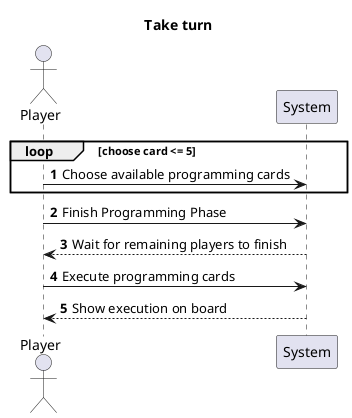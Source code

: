@startuml
'https://plantuml.com/sequence-diagram

autonumber

Actor Player
Participant System

Title "Take turn"
    loop choose card <= 5
       Player -> System: Choose available programming cards
    end

Player -> System: Finish Programming Phase
System --> Player: Wait for remaining players to finish

Player -> System: Execute programming cards
System --> Player: Show execution on board


@enduml
